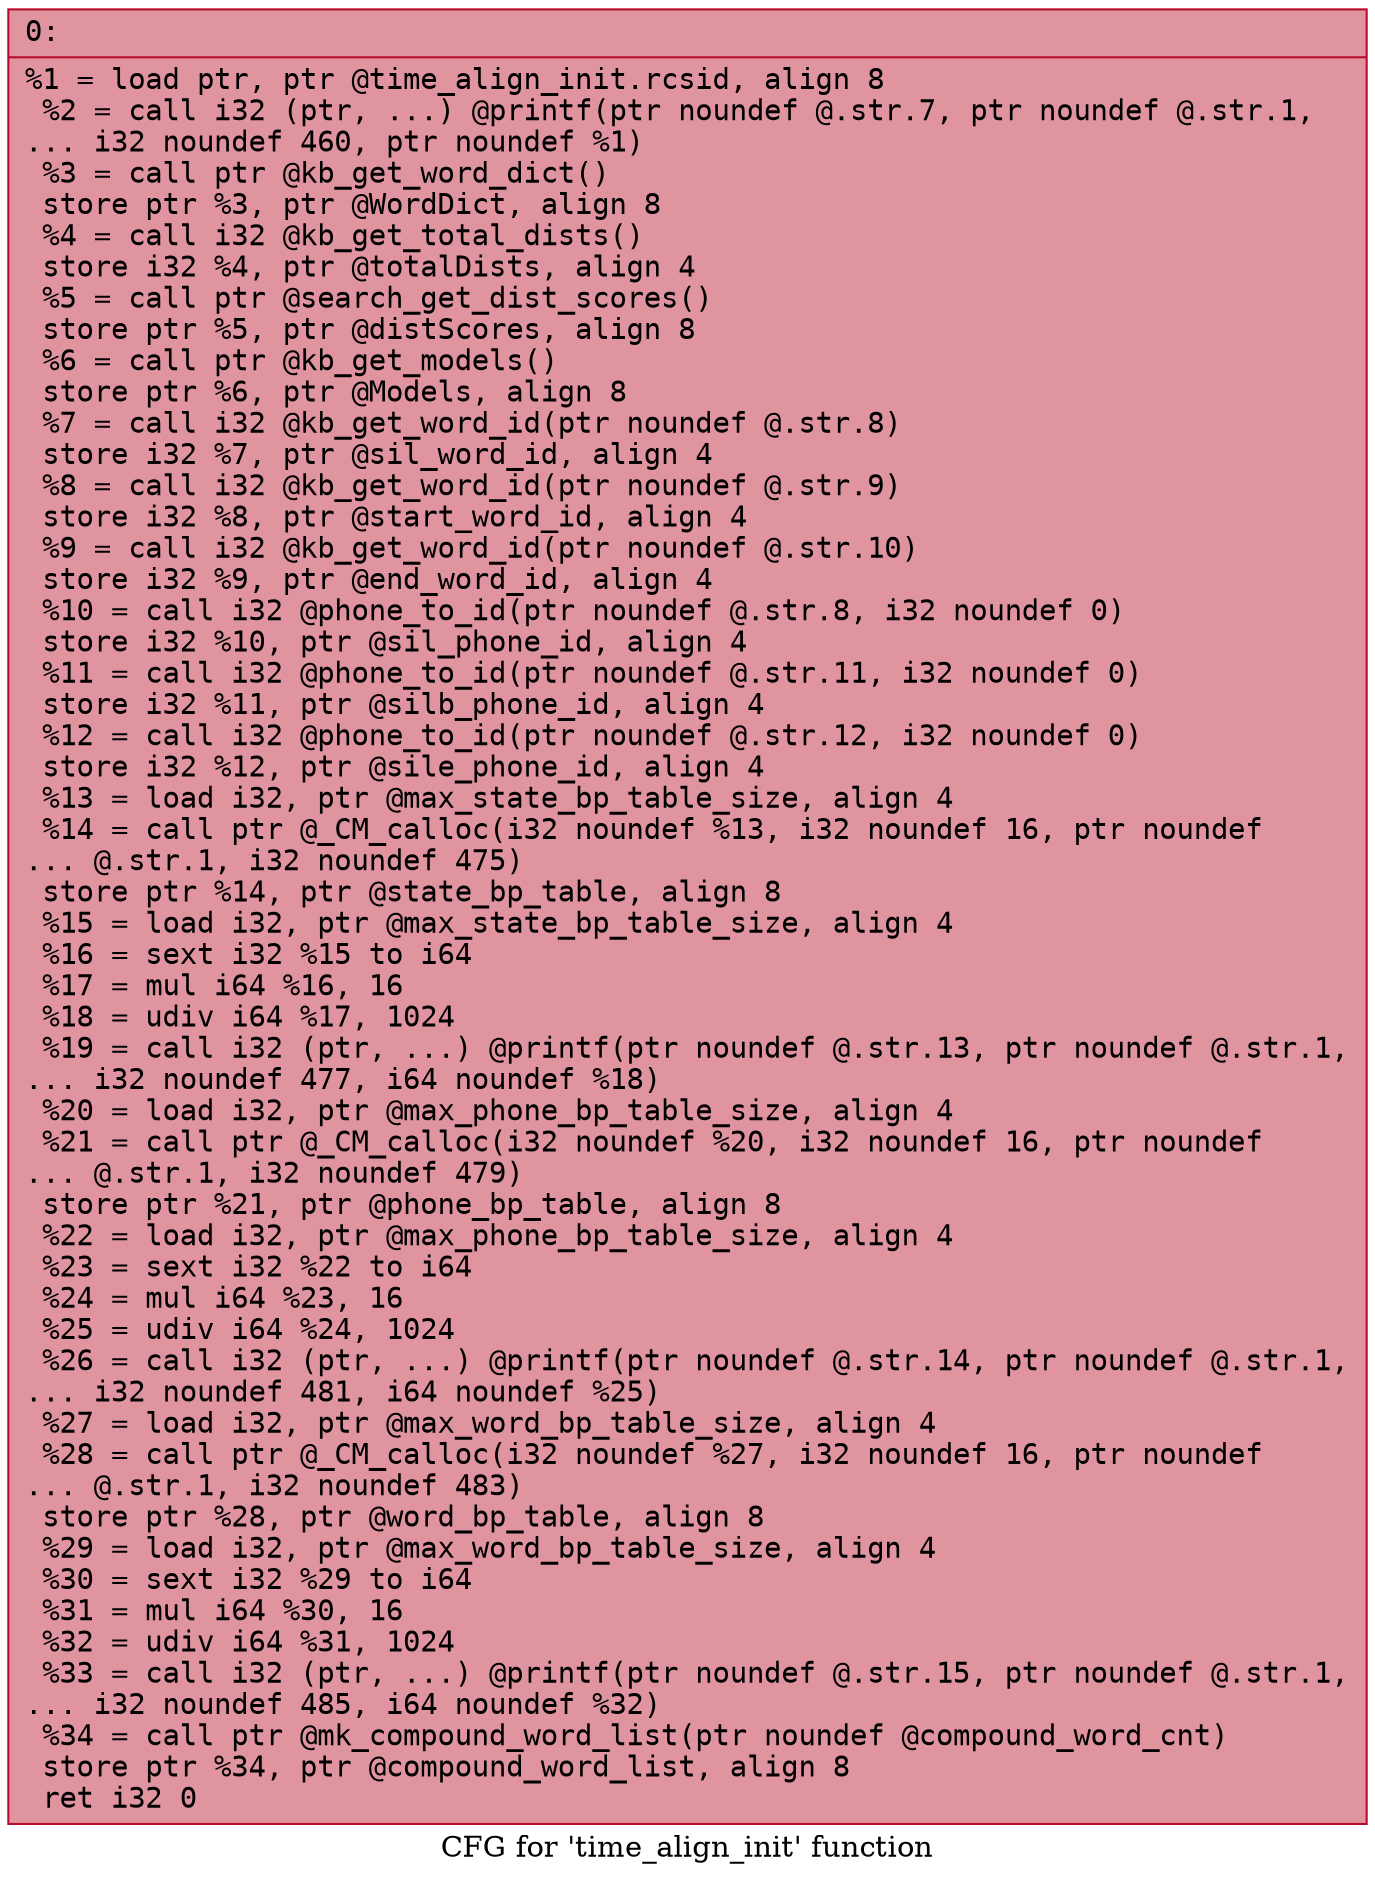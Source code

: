 digraph "CFG for 'time_align_init' function" {
	label="CFG for 'time_align_init' function";

	Node0x600000d23340 [shape=record,color="#b70d28ff", style=filled, fillcolor="#b70d2870" fontname="Courier",label="{0:\l|  %1 = load ptr, ptr @time_align_init.rcsid, align 8\l  %2 = call i32 (ptr, ...) @printf(ptr noundef @.str.7, ptr noundef @.str.1,\l... i32 noundef 460, ptr noundef %1)\l  %3 = call ptr @kb_get_word_dict()\l  store ptr %3, ptr @WordDict, align 8\l  %4 = call i32 @kb_get_total_dists()\l  store i32 %4, ptr @totalDists, align 4\l  %5 = call ptr @search_get_dist_scores()\l  store ptr %5, ptr @distScores, align 8\l  %6 = call ptr @kb_get_models()\l  store ptr %6, ptr @Models, align 8\l  %7 = call i32 @kb_get_word_id(ptr noundef @.str.8)\l  store i32 %7, ptr @sil_word_id, align 4\l  %8 = call i32 @kb_get_word_id(ptr noundef @.str.9)\l  store i32 %8, ptr @start_word_id, align 4\l  %9 = call i32 @kb_get_word_id(ptr noundef @.str.10)\l  store i32 %9, ptr @end_word_id, align 4\l  %10 = call i32 @phone_to_id(ptr noundef @.str.8, i32 noundef 0)\l  store i32 %10, ptr @sil_phone_id, align 4\l  %11 = call i32 @phone_to_id(ptr noundef @.str.11, i32 noundef 0)\l  store i32 %11, ptr @silb_phone_id, align 4\l  %12 = call i32 @phone_to_id(ptr noundef @.str.12, i32 noundef 0)\l  store i32 %12, ptr @sile_phone_id, align 4\l  %13 = load i32, ptr @max_state_bp_table_size, align 4\l  %14 = call ptr @_CM_calloc(i32 noundef %13, i32 noundef 16, ptr noundef\l... @.str.1, i32 noundef 475)\l  store ptr %14, ptr @state_bp_table, align 8\l  %15 = load i32, ptr @max_state_bp_table_size, align 4\l  %16 = sext i32 %15 to i64\l  %17 = mul i64 %16, 16\l  %18 = udiv i64 %17, 1024\l  %19 = call i32 (ptr, ...) @printf(ptr noundef @.str.13, ptr noundef @.str.1,\l... i32 noundef 477, i64 noundef %18)\l  %20 = load i32, ptr @max_phone_bp_table_size, align 4\l  %21 = call ptr @_CM_calloc(i32 noundef %20, i32 noundef 16, ptr noundef\l... @.str.1, i32 noundef 479)\l  store ptr %21, ptr @phone_bp_table, align 8\l  %22 = load i32, ptr @max_phone_bp_table_size, align 4\l  %23 = sext i32 %22 to i64\l  %24 = mul i64 %23, 16\l  %25 = udiv i64 %24, 1024\l  %26 = call i32 (ptr, ...) @printf(ptr noundef @.str.14, ptr noundef @.str.1,\l... i32 noundef 481, i64 noundef %25)\l  %27 = load i32, ptr @max_word_bp_table_size, align 4\l  %28 = call ptr @_CM_calloc(i32 noundef %27, i32 noundef 16, ptr noundef\l... @.str.1, i32 noundef 483)\l  store ptr %28, ptr @word_bp_table, align 8\l  %29 = load i32, ptr @max_word_bp_table_size, align 4\l  %30 = sext i32 %29 to i64\l  %31 = mul i64 %30, 16\l  %32 = udiv i64 %31, 1024\l  %33 = call i32 (ptr, ...) @printf(ptr noundef @.str.15, ptr noundef @.str.1,\l... i32 noundef 485, i64 noundef %32)\l  %34 = call ptr @mk_compound_word_list(ptr noundef @compound_word_cnt)\l  store ptr %34, ptr @compound_word_list, align 8\l  ret i32 0\l}"];
}
